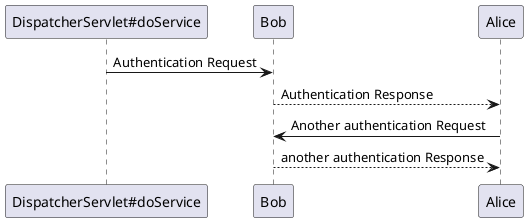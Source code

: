 @startuml
"DispatcherServlet#doService" -> Bob: Authentication Request
Bob --> Alice: Authentication Response

Alice -> Bob: Another authentication Request
Alice <-- Bob: another authentication Response
@enduml